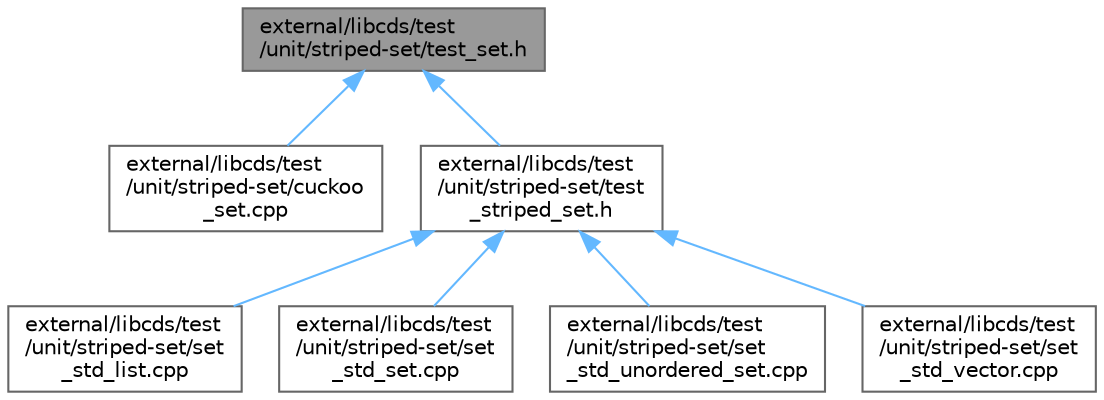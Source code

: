digraph "external/libcds/test/unit/striped-set/test_set.h"
{
 // LATEX_PDF_SIZE
  bgcolor="transparent";
  edge [fontname=Helvetica,fontsize=10,labelfontname=Helvetica,labelfontsize=10];
  node [fontname=Helvetica,fontsize=10,shape=box,height=0.2,width=0.4];
  Node1 [id="Node000001",label="external/libcds/test\l/unit/striped-set/test_set.h",height=0.2,width=0.4,color="gray40", fillcolor="grey60", style="filled", fontcolor="black",tooltip=" "];
  Node1 -> Node2 [id="edge1_Node000001_Node000002",dir="back",color="steelblue1",style="solid",tooltip=" "];
  Node2 [id="Node000002",label="external/libcds/test\l/unit/striped-set/cuckoo\l_set.cpp",height=0.2,width=0.4,color="grey40", fillcolor="white", style="filled",URL="$cuckoo__set_8cpp.html",tooltip=" "];
  Node1 -> Node3 [id="edge2_Node000001_Node000003",dir="back",color="steelblue1",style="solid",tooltip=" "];
  Node3 [id="Node000003",label="external/libcds/test\l/unit/striped-set/test\l_striped_set.h",height=0.2,width=0.4,color="grey40", fillcolor="white", style="filled",URL="$test__striped__set_8h.html",tooltip=" "];
  Node3 -> Node4 [id="edge3_Node000003_Node000004",dir="back",color="steelblue1",style="solid",tooltip=" "];
  Node4 [id="Node000004",label="external/libcds/test\l/unit/striped-set/set\l_std_list.cpp",height=0.2,width=0.4,color="grey40", fillcolor="white", style="filled",URL="$set__std__list_8cpp.html",tooltip=" "];
  Node3 -> Node5 [id="edge4_Node000003_Node000005",dir="back",color="steelblue1",style="solid",tooltip=" "];
  Node5 [id="Node000005",label="external/libcds/test\l/unit/striped-set/set\l_std_set.cpp",height=0.2,width=0.4,color="grey40", fillcolor="white", style="filled",URL="$set__std__set_8cpp.html",tooltip=" "];
  Node3 -> Node6 [id="edge5_Node000003_Node000006",dir="back",color="steelblue1",style="solid",tooltip=" "];
  Node6 [id="Node000006",label="external/libcds/test\l/unit/striped-set/set\l_std_unordered_set.cpp",height=0.2,width=0.4,color="grey40", fillcolor="white", style="filled",URL="$set__std__unordered__set_8cpp.html",tooltip=" "];
  Node3 -> Node7 [id="edge6_Node000003_Node000007",dir="back",color="steelblue1",style="solid",tooltip=" "];
  Node7 [id="Node000007",label="external/libcds/test\l/unit/striped-set/set\l_std_vector.cpp",height=0.2,width=0.4,color="grey40", fillcolor="white", style="filled",URL="$set__std__vector_8cpp.html",tooltip=" "];
}
